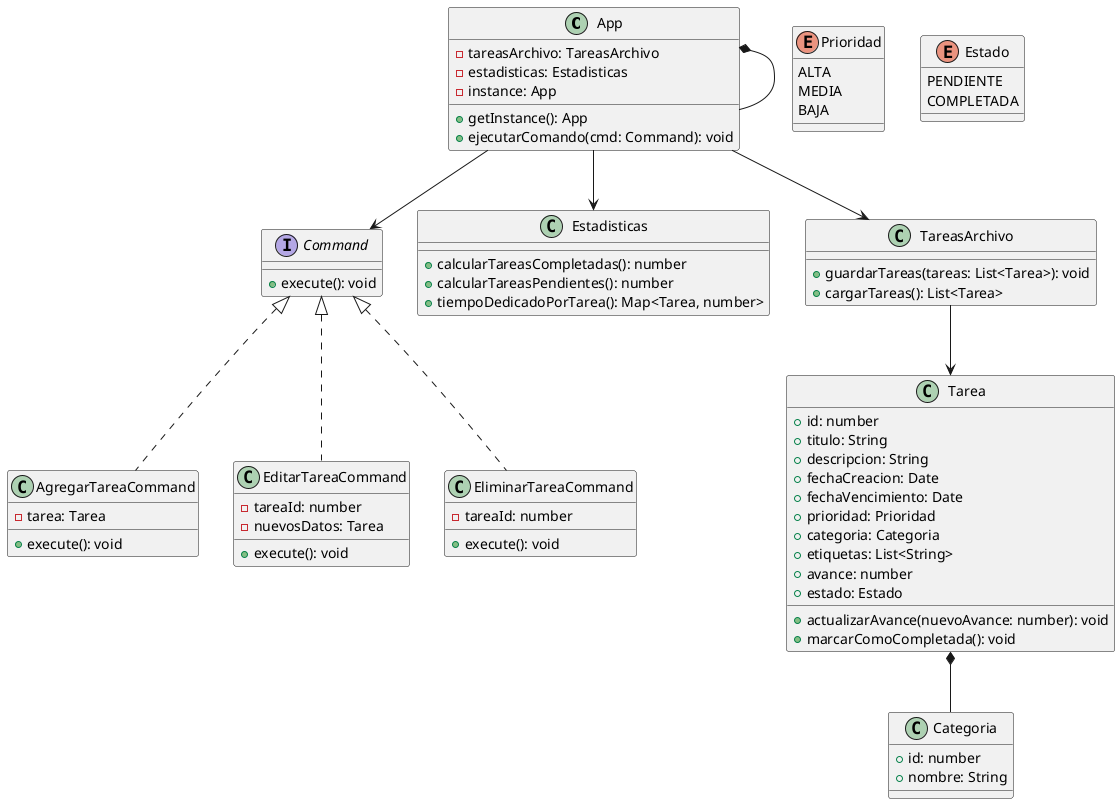 @startuml ToDo

class App {
	-tareasArchivo: TareasArchivo
	-estadisticas: Estadisticas
	-instance: App

	+getInstance(): App
	+ejecutarComando(cmd: Command): void
}

interface Command {
	+execute(): void
}

class AgregarTareaCommand {
	-tarea: Tarea
	+execute(): void
}

class EditarTareaCommand {
	-tareaId: number
	-nuevosDatos: Tarea
	+execute(): void
}

class EliminarTareaCommand {
	-tareaId: number
	+execute(): void
}

class Tarea {
	+id: number
	+titulo: String
	+descripcion: String
	+fechaCreacion: Date
	+fechaVencimiento: Date
	+prioridad: Prioridad
	+categoria: Categoria
	+etiquetas: List<String>
	+avance: number
	+estado: Estado

	+actualizarAvance(nuevoAvance: number): void
	+marcarComoCompletada(): void
}

enum Prioridad {
	ALTA
	MEDIA
	BAJA
}

enum Estado {
	PENDIENTE
	COMPLETADA
}

class Categoria {
	+id: number
	+nombre: String
}

class Estadisticas {
	+calcularTareasCompletadas(): number
	+calcularTareasPendientes(): number
	+tiempoDedicadoPorTarea(): Map<Tarea, number>
}

class TareasArchivo {
	+guardarTareas(tareas: List<Tarea>): void
	+cargarTareas(): List<Tarea>
}

'uso
App --> Estadisticas
App --> TareasArchivo
App --> Command
TareasArchivo --> Tarea

'herencia
Command <|.. AgregarTareaCommand
Command <|.. EditarTareaCommand
Command <|.. EliminarTareaCommand

'composition
App *-- App
Tarea *-- Categoria

@enduml